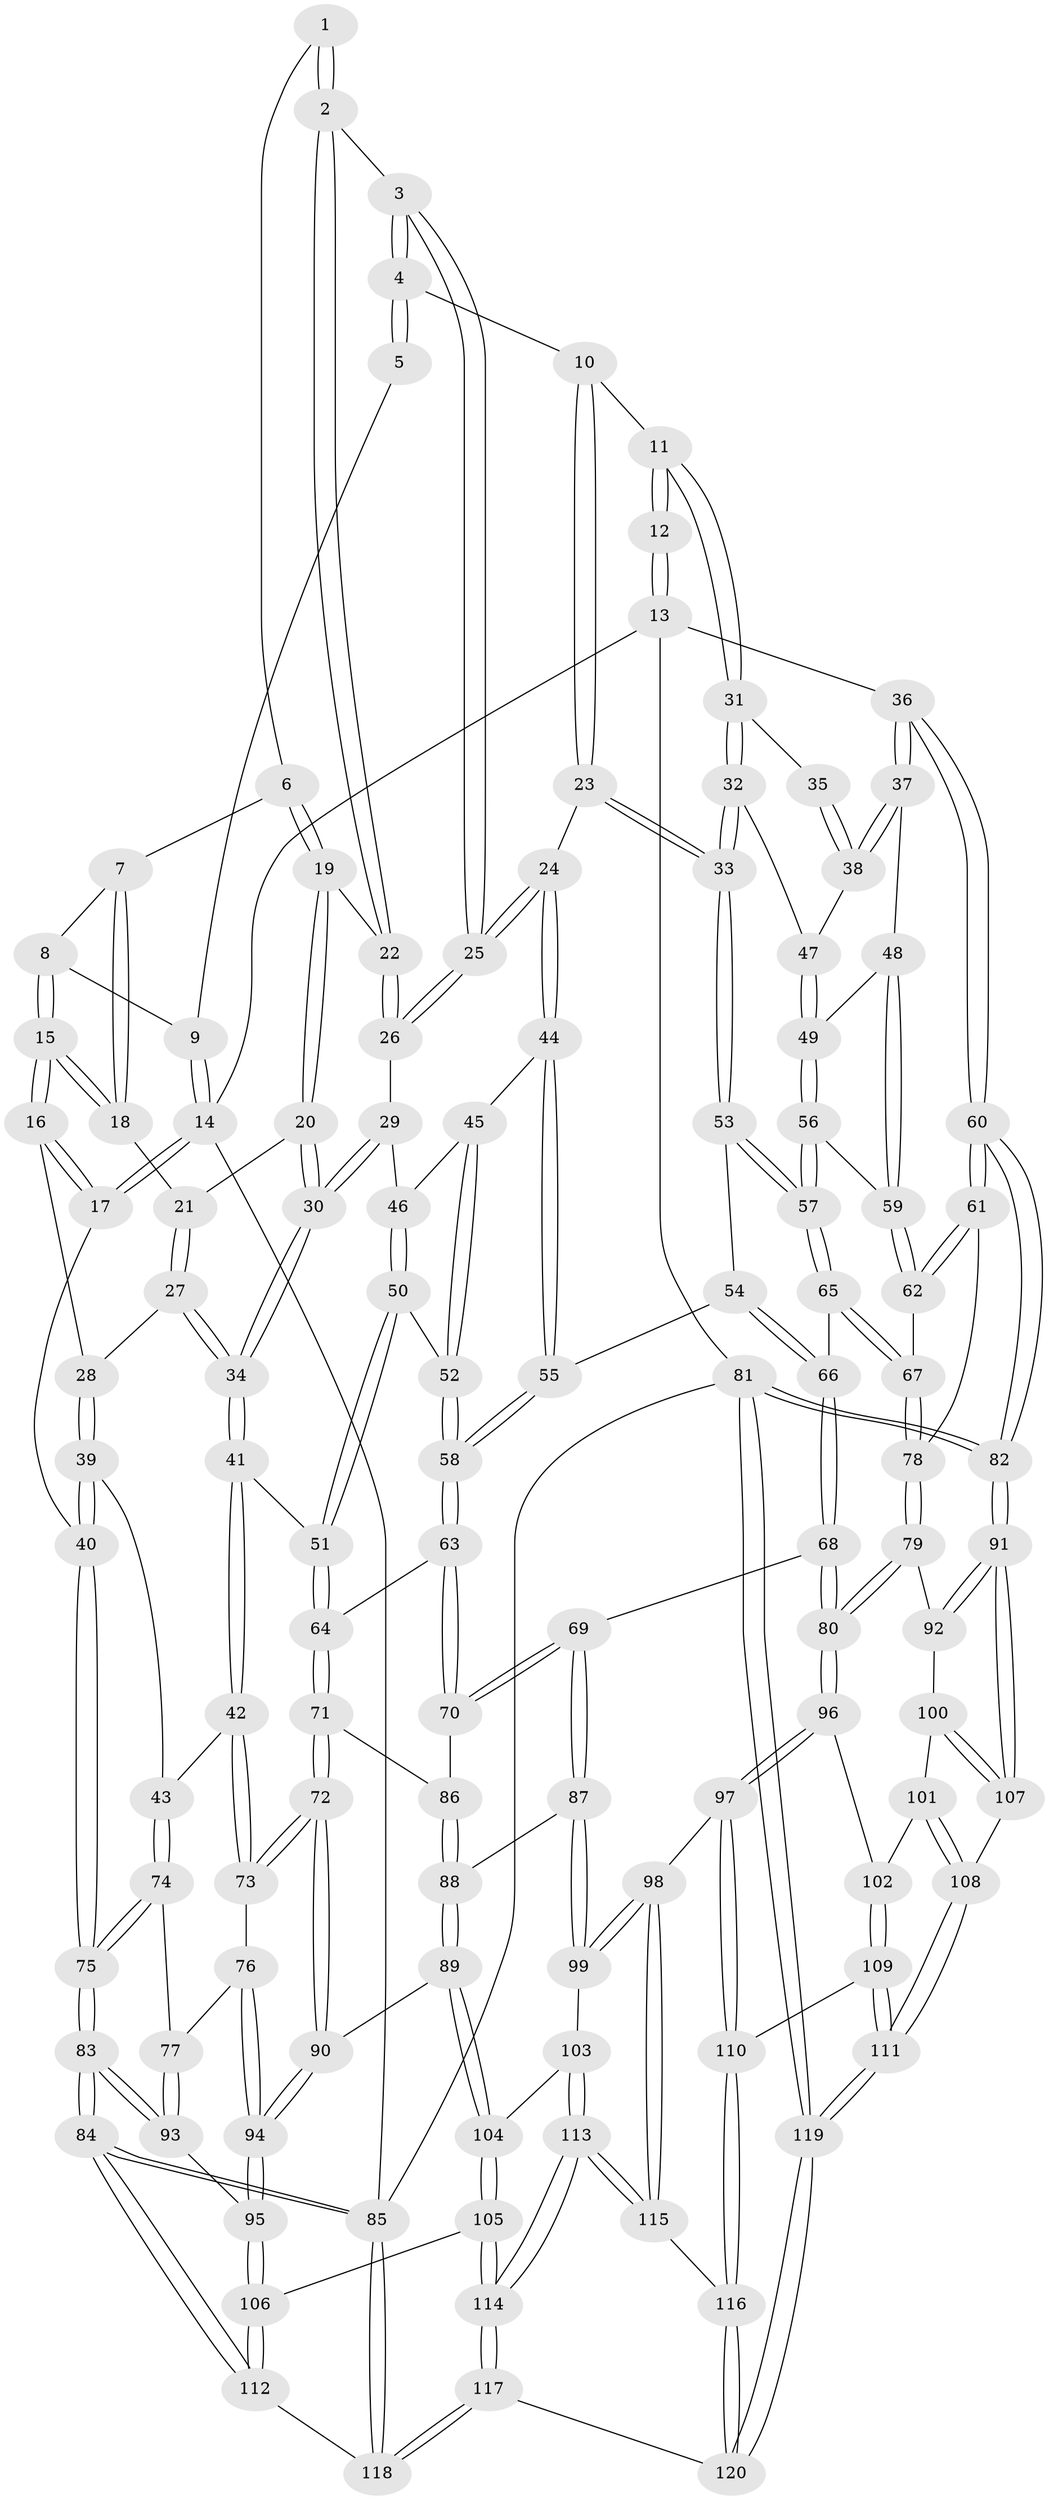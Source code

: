 // Generated by graph-tools (version 1.1) at 2025/03/03/09/25 03:03:25]
// undirected, 120 vertices, 297 edges
graph export_dot {
graph [start="1"]
  node [color=gray90,style=filled];
  1 [pos="+0.3504357559444749+0"];
  2 [pos="+0.46339010019828664+0.10501842146895139"];
  3 [pos="+0.5638123772962489+0.05664138152423586"];
  4 [pos="+0.7045473587873079+0"];
  5 [pos="+0.3313498677289106+0"];
  6 [pos="+0.32757089342486273+0.08505974769330518"];
  7 [pos="+0.17287692527133663+0.004132221472259098"];
  8 [pos="+0.1358395105042171+0"];
  9 [pos="+0.08439890148439165+0"];
  10 [pos="+0.7960674661131812+0"];
  11 [pos="+1+0"];
  12 [pos="+1+0"];
  13 [pos="+1+0"];
  14 [pos="+0+0"];
  15 [pos="+0.07310840476259424+0.1471857478984166"];
  16 [pos="+0.06565919550904999+0.1529036835828671"];
  17 [pos="+0+0.11944299731564223"];
  18 [pos="+0.1942713508696355+0.11784334617617762"];
  19 [pos="+0.33015237677325154+0.12035136294648814"];
  20 [pos="+0.27942237193093045+0.1645283921132751"];
  21 [pos="+0.19522339643632003+0.11892425964006038"];
  22 [pos="+0.43841174519422144+0.13438459734483318"];
  23 [pos="+0.7046580021863731+0.254348384664005"];
  24 [pos="+0.6297123490473931+0.2573773023723036"];
  25 [pos="+0.6050628524859836+0.2244733122026244"];
  26 [pos="+0.4503517397910366+0.1924491820302733"];
  27 [pos="+0.14071983953421427+0.22835435936643148"];
  28 [pos="+0.11054479969607942+0.23255041786883215"];
  29 [pos="+0.4335242973470864+0.2407532369844274"];
  30 [pos="+0.28135710431622585+0.2692657200812014"];
  31 [pos="+0.7961191295984942+0.246173550292531"];
  32 [pos="+0.7658379457397605+0.28328060006701666"];
  33 [pos="+0.7543240207430991+0.28664634083782203"];
  34 [pos="+0.2716727067359325+0.2891910671464619"];
  35 [pos="+0.9490374051516595+0.1708106686968912"];
  36 [pos="+1+0.3356814961328538"];
  37 [pos="+0.9927064976812081+0.3240865235881494"];
  38 [pos="+0.9288500180415366+0.2873855194790703"];
  39 [pos="+0.028245129601413874+0.37830909291700765"];
  40 [pos="+0+0.35734160411303445"];
  41 [pos="+0.2615424309824783+0.40277498208793433"];
  42 [pos="+0.1623171490051314+0.43993597770465265"];
  43 [pos="+0.15067714822867506+0.4401401682498277"];
  44 [pos="+0.583595812949004+0.3110848713469406"];
  45 [pos="+0.47871875389117213+0.3069908028363873"];
  46 [pos="+0.4660200314805998+0.3041404635405216"];
  47 [pos="+0.897358575526605+0.2998842110327083"];
  48 [pos="+0.948265383210365+0.41209516043003347"];
  49 [pos="+0.8939538464851695+0.3748697694256665"];
  50 [pos="+0.36716880763868187+0.41660321819400653"];
  51 [pos="+0.3161957963016031+0.43071022484530275"];
  52 [pos="+0.501362977232746+0.44723206546701083"];
  53 [pos="+0.758181442794155+0.34996081123371964"];
  54 [pos="+0.6264596286725075+0.4586706654345759"];
  55 [pos="+0.5788194676423787+0.4599651490052784"];
  56 [pos="+0.8122569615869852+0.4509023662785725"];
  57 [pos="+0.8110012641046231+0.4515908845218689"];
  58 [pos="+0.5651245200135379+0.47344234258145684"];
  59 [pos="+0.9503017242125583+0.4278510581159437"];
  60 [pos="+1+0.6009724450472461"];
  61 [pos="+1+0.5364892322180468"];
  62 [pos="+1+0.5266602957874479"];
  63 [pos="+0.5649652862876104+0.4743703488798395"];
  64 [pos="+0.3609280219658974+0.5574162289608788"];
  65 [pos="+0.8058032751873396+0.5051705379327243"];
  66 [pos="+0.7585490213659758+0.522518906698344"];
  67 [pos="+0.8203987758457919+0.517491157226754"];
  68 [pos="+0.6674415124021682+0.6559387077681007"];
  69 [pos="+0.6077699841326457+0.6415294707292316"];
  70 [pos="+0.5639162617721437+0.5835176701662392"];
  71 [pos="+0.3660874375615261+0.5903521791270608"];
  72 [pos="+0.34934058170560806+0.6223786103325644"];
  73 [pos="+0.21974138158776943+0.6288125417768916"];
  74 [pos="+0.07085269770430089+0.6020545156306986"];
  75 [pos="+0+0.767227137752458"];
  76 [pos="+0.19902410478550125+0.6551174583657668"];
  77 [pos="+0.15569993568183987+0.6575925702648843"];
  78 [pos="+0.8477945795977029+0.6295286360672806"];
  79 [pos="+0.8480559320415575+0.6789640755729982"];
  80 [pos="+0.7338693610035865+0.731639537384158"];
  81 [pos="+1+1"];
  82 [pos="+1+0.7033488162770491"];
  83 [pos="+0+0.7886746191588474"];
  84 [pos="+0+1"];
  85 [pos="+0+1"];
  86 [pos="+0.4719455778988623+0.6041469191320209"];
  87 [pos="+0.5515659718530536+0.7157210098297667"];
  88 [pos="+0.4680820947152983+0.6991536352128062"];
  89 [pos="+0.404501056987027+0.730025083115957"];
  90 [pos="+0.35339176460556004+0.6643182922021876"];
  91 [pos="+1+0.7038730776735583"];
  92 [pos="+0.8530607923478171+0.6810486922636464"];
  93 [pos="+0.11206379282204543+0.7313281639246009"];
  94 [pos="+0.23670481387106382+0.7819266873985846"];
  95 [pos="+0.23130151060906914+0.8053573093792601"];
  96 [pos="+0.7328440950248905+0.7484626586645989"];
  97 [pos="+0.6820522092541617+0.8213653025109241"];
  98 [pos="+0.577908093537796+0.8444140958129782"];
  99 [pos="+0.5334973322165544+0.8180184290961683"];
  100 [pos="+0.8971500795725745+0.8164986737492647"];
  101 [pos="+0.8514932986383389+0.8359135759014884"];
  102 [pos="+0.8283851069501139+0.8397569891430644"];
  103 [pos="+0.48390465908915786+0.8292597861839596"];
  104 [pos="+0.41477091447771314+0.811196657398046"];
  105 [pos="+0.3641750881325596+0.844513174588171"];
  106 [pos="+0.23266790092526582+0.81573170276032"];
  107 [pos="+0.9734714337125955+0.8250723315664854"];
  108 [pos="+0.919684241032818+0.9444286767851157"];
  109 [pos="+0.8066628629481435+0.9203096947379006"];
  110 [pos="+0.7248082696790976+0.9450416889981289"];
  111 [pos="+0.9087127468311699+0.9948252307616868"];
  112 [pos="+0.20579660802869162+0.852697433419981"];
  113 [pos="+0.46876025760168416+1"];
  114 [pos="+0.3767533360987748+1"];
  115 [pos="+0.5833658333800718+0.9253902173387418"];
  116 [pos="+0.6903098534549283+1"];
  117 [pos="+0.3673528850877346+1"];
  118 [pos="+0.35814335871925856+1"];
  119 [pos="+1+1"];
  120 [pos="+0.6901898731265509+1"];
  1 -- 2;
  1 -- 2;
  1 -- 6;
  2 -- 3;
  2 -- 22;
  2 -- 22;
  3 -- 4;
  3 -- 4;
  3 -- 25;
  3 -- 25;
  4 -- 5;
  4 -- 5;
  4 -- 10;
  5 -- 9;
  6 -- 7;
  6 -- 19;
  6 -- 19;
  7 -- 8;
  7 -- 18;
  7 -- 18;
  8 -- 9;
  8 -- 15;
  8 -- 15;
  9 -- 14;
  9 -- 14;
  10 -- 11;
  10 -- 23;
  10 -- 23;
  11 -- 12;
  11 -- 12;
  11 -- 31;
  11 -- 31;
  12 -- 13;
  12 -- 13;
  13 -- 14;
  13 -- 36;
  13 -- 81;
  14 -- 17;
  14 -- 17;
  14 -- 85;
  15 -- 16;
  15 -- 16;
  15 -- 18;
  15 -- 18;
  16 -- 17;
  16 -- 17;
  16 -- 28;
  17 -- 40;
  18 -- 21;
  19 -- 20;
  19 -- 20;
  19 -- 22;
  20 -- 21;
  20 -- 30;
  20 -- 30;
  21 -- 27;
  21 -- 27;
  22 -- 26;
  22 -- 26;
  23 -- 24;
  23 -- 33;
  23 -- 33;
  24 -- 25;
  24 -- 25;
  24 -- 44;
  24 -- 44;
  25 -- 26;
  25 -- 26;
  26 -- 29;
  27 -- 28;
  27 -- 34;
  27 -- 34;
  28 -- 39;
  28 -- 39;
  29 -- 30;
  29 -- 30;
  29 -- 46;
  30 -- 34;
  30 -- 34;
  31 -- 32;
  31 -- 32;
  31 -- 35;
  32 -- 33;
  32 -- 33;
  32 -- 47;
  33 -- 53;
  33 -- 53;
  34 -- 41;
  34 -- 41;
  35 -- 38;
  35 -- 38;
  36 -- 37;
  36 -- 37;
  36 -- 60;
  36 -- 60;
  37 -- 38;
  37 -- 38;
  37 -- 48;
  38 -- 47;
  39 -- 40;
  39 -- 40;
  39 -- 43;
  40 -- 75;
  40 -- 75;
  41 -- 42;
  41 -- 42;
  41 -- 51;
  42 -- 43;
  42 -- 73;
  42 -- 73;
  43 -- 74;
  43 -- 74;
  44 -- 45;
  44 -- 55;
  44 -- 55;
  45 -- 46;
  45 -- 52;
  45 -- 52;
  46 -- 50;
  46 -- 50;
  47 -- 49;
  47 -- 49;
  48 -- 49;
  48 -- 59;
  48 -- 59;
  49 -- 56;
  49 -- 56;
  50 -- 51;
  50 -- 51;
  50 -- 52;
  51 -- 64;
  51 -- 64;
  52 -- 58;
  52 -- 58;
  53 -- 54;
  53 -- 57;
  53 -- 57;
  54 -- 55;
  54 -- 66;
  54 -- 66;
  55 -- 58;
  55 -- 58;
  56 -- 57;
  56 -- 57;
  56 -- 59;
  57 -- 65;
  57 -- 65;
  58 -- 63;
  58 -- 63;
  59 -- 62;
  59 -- 62;
  60 -- 61;
  60 -- 61;
  60 -- 82;
  60 -- 82;
  61 -- 62;
  61 -- 62;
  61 -- 78;
  62 -- 67;
  63 -- 64;
  63 -- 70;
  63 -- 70;
  64 -- 71;
  64 -- 71;
  65 -- 66;
  65 -- 67;
  65 -- 67;
  66 -- 68;
  66 -- 68;
  67 -- 78;
  67 -- 78;
  68 -- 69;
  68 -- 80;
  68 -- 80;
  69 -- 70;
  69 -- 70;
  69 -- 87;
  69 -- 87;
  70 -- 86;
  71 -- 72;
  71 -- 72;
  71 -- 86;
  72 -- 73;
  72 -- 73;
  72 -- 90;
  72 -- 90;
  73 -- 76;
  74 -- 75;
  74 -- 75;
  74 -- 77;
  75 -- 83;
  75 -- 83;
  76 -- 77;
  76 -- 94;
  76 -- 94;
  77 -- 93;
  77 -- 93;
  78 -- 79;
  78 -- 79;
  79 -- 80;
  79 -- 80;
  79 -- 92;
  80 -- 96;
  80 -- 96;
  81 -- 82;
  81 -- 82;
  81 -- 119;
  81 -- 119;
  81 -- 85;
  82 -- 91;
  82 -- 91;
  83 -- 84;
  83 -- 84;
  83 -- 93;
  83 -- 93;
  84 -- 85;
  84 -- 85;
  84 -- 112;
  84 -- 112;
  85 -- 118;
  85 -- 118;
  86 -- 88;
  86 -- 88;
  87 -- 88;
  87 -- 99;
  87 -- 99;
  88 -- 89;
  88 -- 89;
  89 -- 90;
  89 -- 104;
  89 -- 104;
  90 -- 94;
  90 -- 94;
  91 -- 92;
  91 -- 92;
  91 -- 107;
  91 -- 107;
  92 -- 100;
  93 -- 95;
  94 -- 95;
  94 -- 95;
  95 -- 106;
  95 -- 106;
  96 -- 97;
  96 -- 97;
  96 -- 102;
  97 -- 98;
  97 -- 110;
  97 -- 110;
  98 -- 99;
  98 -- 99;
  98 -- 115;
  98 -- 115;
  99 -- 103;
  100 -- 101;
  100 -- 107;
  100 -- 107;
  101 -- 102;
  101 -- 108;
  101 -- 108;
  102 -- 109;
  102 -- 109;
  103 -- 104;
  103 -- 113;
  103 -- 113;
  104 -- 105;
  104 -- 105;
  105 -- 106;
  105 -- 114;
  105 -- 114;
  106 -- 112;
  106 -- 112;
  107 -- 108;
  108 -- 111;
  108 -- 111;
  109 -- 110;
  109 -- 111;
  109 -- 111;
  110 -- 116;
  110 -- 116;
  111 -- 119;
  111 -- 119;
  112 -- 118;
  113 -- 114;
  113 -- 114;
  113 -- 115;
  113 -- 115;
  114 -- 117;
  114 -- 117;
  115 -- 116;
  116 -- 120;
  116 -- 120;
  117 -- 118;
  117 -- 118;
  117 -- 120;
  119 -- 120;
  119 -- 120;
}
